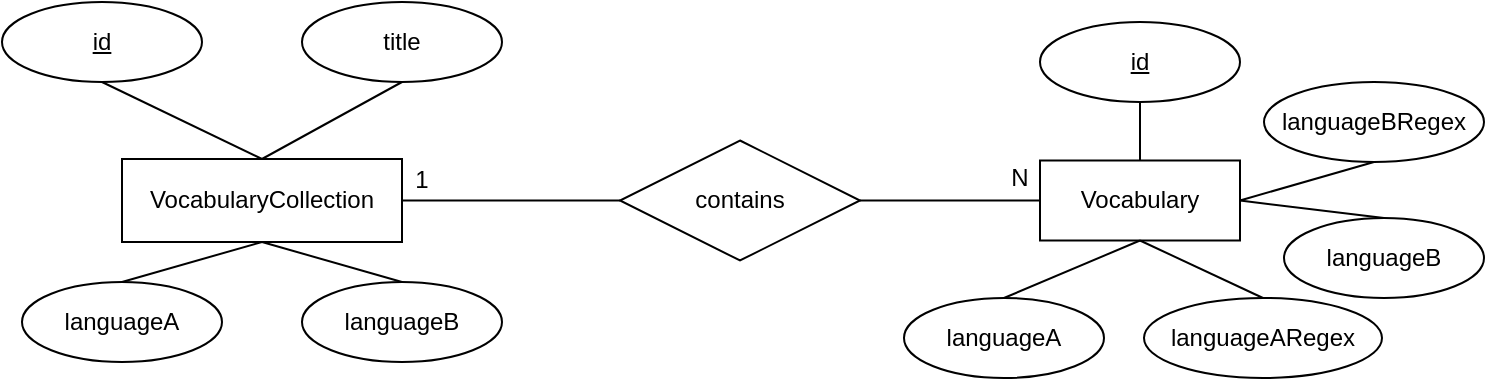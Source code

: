<mxfile version="20.7.4" type="device"><diagram id="4vRe3nRmJVZVh_XCLzJd" name="Seite-1"><mxGraphModel dx="1062" dy="650" grid="1" gridSize="10" guides="1" tooltips="1" connect="1" arrows="1" fold="1" page="1" pageScale="1" pageWidth="827" pageHeight="583" math="0" shadow="0"><root><mxCell id="0"/><mxCell id="1" parent="0"/><mxCell id="x_C99DR7x3tfhETRSxuE-1" value="VocabularyCollection" style="whiteSpace=wrap;html=1;align=center;" parent="1" vertex="1"><mxGeometry x="129" y="280.5" width="140" height="41.5" as="geometry"/></mxCell><mxCell id="x_C99DR7x3tfhETRSxuE-2" value="id" style="ellipse;whiteSpace=wrap;html=1;align=center;fontStyle=4;" parent="1" vertex="1"><mxGeometry x="69" y="202" width="100" height="40" as="geometry"/></mxCell><mxCell id="x_C99DR7x3tfhETRSxuE-3" value="title" style="ellipse;whiteSpace=wrap;html=1;align=center;" parent="1" vertex="1"><mxGeometry x="219" y="202" width="100" height="40" as="geometry"/></mxCell><mxCell id="x_C99DR7x3tfhETRSxuE-4" value="" style="endArrow=none;html=1;rounded=0;exitX=0.5;exitY=1;exitDx=0;exitDy=0;entryX=0.5;entryY=0;entryDx=0;entryDy=0;" parent="1" source="x_C99DR7x3tfhETRSxuE-2" target="x_C99DR7x3tfhETRSxuE-1" edge="1"><mxGeometry relative="1" as="geometry"><mxPoint x="289" y="302" as="sourcePoint"/><mxPoint x="449" y="302" as="targetPoint"/></mxGeometry></mxCell><mxCell id="x_C99DR7x3tfhETRSxuE-5" value="" style="endArrow=none;html=1;rounded=0;entryX=0.5;entryY=0;entryDx=0;entryDy=0;exitX=0.5;exitY=1;exitDx=0;exitDy=0;" parent="1" source="x_C99DR7x3tfhETRSxuE-3" target="x_C99DR7x3tfhETRSxuE-1" edge="1"><mxGeometry relative="1" as="geometry"><mxPoint x="289" y="302" as="sourcePoint"/><mxPoint x="449" y="302" as="targetPoint"/></mxGeometry></mxCell><mxCell id="x_C99DR7x3tfhETRSxuE-6" value="languageA" style="ellipse;whiteSpace=wrap;html=1;align=center;" parent="1" vertex="1"><mxGeometry x="79" y="342" width="100" height="40" as="geometry"/></mxCell><mxCell id="x_C99DR7x3tfhETRSxuE-9" value="languageB" style="ellipse;whiteSpace=wrap;html=1;align=center;" parent="1" vertex="1"><mxGeometry x="219" y="342" width="100" height="40" as="geometry"/></mxCell><mxCell id="x_C99DR7x3tfhETRSxuE-10" value="" style="endArrow=none;html=1;rounded=0;exitX=0.5;exitY=1;exitDx=0;exitDy=0;entryX=0.5;entryY=0;entryDx=0;entryDy=0;" parent="1" source="x_C99DR7x3tfhETRSxuE-1" target="x_C99DR7x3tfhETRSxuE-6" edge="1"><mxGeometry relative="1" as="geometry"><mxPoint x="199" y="302" as="sourcePoint"/><mxPoint x="359" y="302" as="targetPoint"/></mxGeometry></mxCell><mxCell id="x_C99DR7x3tfhETRSxuE-11" value="" style="endArrow=none;html=1;rounded=0;exitX=0.5;exitY=1;exitDx=0;exitDy=0;entryX=0.5;entryY=0;entryDx=0;entryDy=0;" parent="1" source="x_C99DR7x3tfhETRSxuE-1" target="x_C99DR7x3tfhETRSxuE-9" edge="1"><mxGeometry relative="1" as="geometry"><mxPoint x="199" y="302" as="sourcePoint"/><mxPoint x="359" y="302" as="targetPoint"/></mxGeometry></mxCell><mxCell id="x_C99DR7x3tfhETRSxuE-12" value="Vocabulary" style="whiteSpace=wrap;html=1;align=center;" parent="1" vertex="1"><mxGeometry x="588" y="281.25" width="100" height="40" as="geometry"/></mxCell><mxCell id="x_C99DR7x3tfhETRSxuE-13" value="" style="endArrow=none;html=1;rounded=0;exitX=1;exitY=0.5;exitDx=0;exitDy=0;entryX=0;entryY=0.5;entryDx=0;entryDy=0;" parent="1" source="x_C99DR7x3tfhETRSxuE-1" target="x_C99DR7x3tfhETRSxuE-19" edge="1"><mxGeometry relative="1" as="geometry"><mxPoint x="319" y="422" as="sourcePoint"/><mxPoint x="339" y="422" as="targetPoint"/></mxGeometry></mxCell><mxCell id="x_C99DR7x3tfhETRSxuE-14" value="N" style="text;html=1;strokeColor=none;fillColor=none;align=center;verticalAlign=middle;whiteSpace=wrap;rounded=0;" parent="1" vertex="1"><mxGeometry x="568" y="279" width="20" height="21.5" as="geometry"/></mxCell><mxCell id="x_C99DR7x3tfhETRSxuE-15" value="1" style="text;html=1;strokeColor=none;fillColor=none;align=center;verticalAlign=middle;whiteSpace=wrap;rounded=0;" parent="1" vertex="1"><mxGeometry x="269" y="280.5" width="20" height="20" as="geometry"/></mxCell><mxCell id="x_C99DR7x3tfhETRSxuE-17" value="id" style="ellipse;whiteSpace=wrap;html=1;align=center;fontStyle=4;" parent="1" vertex="1"><mxGeometry x="588" y="212" width="100" height="40" as="geometry"/></mxCell><mxCell id="x_C99DR7x3tfhETRSxuE-18" value="" style="endArrow=none;html=1;rounded=0;exitX=0.5;exitY=1;exitDx=0;exitDy=0;entryX=0.5;entryY=0;entryDx=0;entryDy=0;" parent="1" source="x_C99DR7x3tfhETRSxuE-17" target="x_C99DR7x3tfhETRSxuE-12" edge="1"><mxGeometry relative="1" as="geometry"><mxPoint x="638" y="303.5" as="sourcePoint"/><mxPoint x="798" y="303.5" as="targetPoint"/></mxGeometry></mxCell><mxCell id="x_C99DR7x3tfhETRSxuE-19" value="contains" style="shape=rhombus;perimeter=rhombusPerimeter;whiteSpace=wrap;html=1;align=center;" parent="1" vertex="1"><mxGeometry x="378" y="271.25" width="120" height="60" as="geometry"/></mxCell><mxCell id="x_C99DR7x3tfhETRSxuE-20" value="" style="endArrow=none;html=1;rounded=0;exitX=1;exitY=0.5;exitDx=0;exitDy=0;entryX=0;entryY=0.5;entryDx=0;entryDy=0;" parent="1" source="x_C99DR7x3tfhETRSxuE-19" target="x_C99DR7x3tfhETRSxuE-12" edge="1"><mxGeometry relative="1" as="geometry"><mxPoint x="369" y="382" as="sourcePoint"/><mxPoint x="519" y="492" as="targetPoint"/></mxGeometry></mxCell><mxCell id="x_C99DR7x3tfhETRSxuE-21" value="languageARegex" style="ellipse;whiteSpace=wrap;html=1;align=center;" parent="1" vertex="1"><mxGeometry x="640" y="350" width="119" height="40" as="geometry"/></mxCell><mxCell id="x_C99DR7x3tfhETRSxuE-22" value="languageBRegex" style="ellipse;whiteSpace=wrap;html=1;align=center;" parent="1" vertex="1"><mxGeometry x="700" y="242" width="110" height="40" as="geometry"/></mxCell><mxCell id="x_C99DR7x3tfhETRSxuE-23" value="" style="endArrow=none;html=1;rounded=0;exitX=0.5;exitY=0;exitDx=0;exitDy=0;entryX=0.5;entryY=1;entryDx=0;entryDy=0;" parent="1" source="x_C99DR7x3tfhETRSxuE-21" target="x_C99DR7x3tfhETRSxuE-12" edge="1"><mxGeometry relative="1" as="geometry"><mxPoint x="458" y="312" as="sourcePoint"/><mxPoint x="618" y="312" as="targetPoint"/></mxGeometry></mxCell><mxCell id="x_C99DR7x3tfhETRSxuE-24" value="" style="endArrow=none;html=1;rounded=0;exitX=0.5;exitY=1;exitDx=0;exitDy=0;entryX=1;entryY=0.5;entryDx=0;entryDy=0;" parent="1" source="x_C99DR7x3tfhETRSxuE-22" target="x_C99DR7x3tfhETRSxuE-12" edge="1"><mxGeometry relative="1" as="geometry"><mxPoint x="458" y="312" as="sourcePoint"/><mxPoint x="808" y="272" as="targetPoint"/></mxGeometry></mxCell><mxCell id="yTv7ZMP3vh09QEfTECVQ-1" value="languageA" style="ellipse;whiteSpace=wrap;html=1;align=center;" parent="1" vertex="1"><mxGeometry x="520" y="350" width="100" height="40" as="geometry"/></mxCell><mxCell id="yTv7ZMP3vh09QEfTECVQ-2" value="" style="endArrow=none;html=1;rounded=0;exitX=0.5;exitY=0;exitDx=0;exitDy=0;entryX=0.5;entryY=1;entryDx=0;entryDy=0;" parent="1" source="yTv7ZMP3vh09QEfTECVQ-1" target="x_C99DR7x3tfhETRSxuE-12" edge="1"><mxGeometry relative="1" as="geometry"><mxPoint x="580" y="330" as="sourcePoint"/><mxPoint x="740" y="330" as="targetPoint"/></mxGeometry></mxCell><mxCell id="yTv7ZMP3vh09QEfTECVQ-3" value="languageB" style="ellipse;whiteSpace=wrap;html=1;align=center;" parent="1" vertex="1"><mxGeometry x="710" y="310" width="100" height="40" as="geometry"/></mxCell><mxCell id="yTv7ZMP3vh09QEfTECVQ-4" value="" style="endArrow=none;html=1;rounded=0;exitX=1;exitY=0.5;exitDx=0;exitDy=0;entryX=0.5;entryY=0;entryDx=0;entryDy=0;" parent="1" source="x_C99DR7x3tfhETRSxuE-12" target="yTv7ZMP3vh09QEfTECVQ-3" edge="1"><mxGeometry relative="1" as="geometry"><mxPoint x="620" y="330" as="sourcePoint"/><mxPoint x="780" y="330" as="targetPoint"/></mxGeometry></mxCell></root></mxGraphModel></diagram></mxfile>